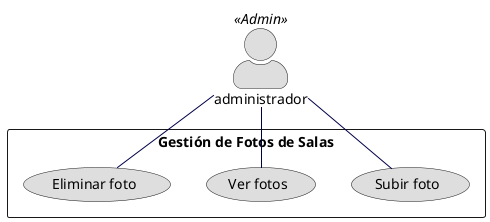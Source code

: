' Un usuario con rol administrador puede gestionar las fotos de cualquier sala.

@startuml req6

skinparam actor{
    Style awesome
    ArrowColor 010047
    BackgroundColor dedede
}
skinparam usecase{
    BackgroundColor dedede
    ArrowColor 010047
    FontColor 000000
}


actor administrador <<Admin>>

rectangle "Gestión de Fotos de Salas" {
    (Subir foto) as subirFoto
    (Ver fotos) as verFotos
    (Eliminar foto) as eliminarFoto
}

administrador -- subirFoto
administrador -- verFotos
administrador -- eliminarFoto

@enduml